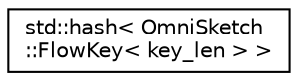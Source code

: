 digraph "Graphical Class Hierarchy"
{
 // LATEX_PDF_SIZE
  edge [fontname="Helvetica",fontsize="10",labelfontname="Helvetica",labelfontsize="10"];
  node [fontname="Helvetica",fontsize="10",shape=record];
  rankdir="LR";
  Node0 [label="std::hash\< OmniSketch\l::FlowKey\< key_len \> \>",height=0.2,width=0.4,color="black", fillcolor="white", style="filled",URL="$structstd_1_1hash_3_01_omni_sketch_1_1_flow_key_3_01key__len_01_4_01_4.html",tooltip="Hash a flow key."];
}
